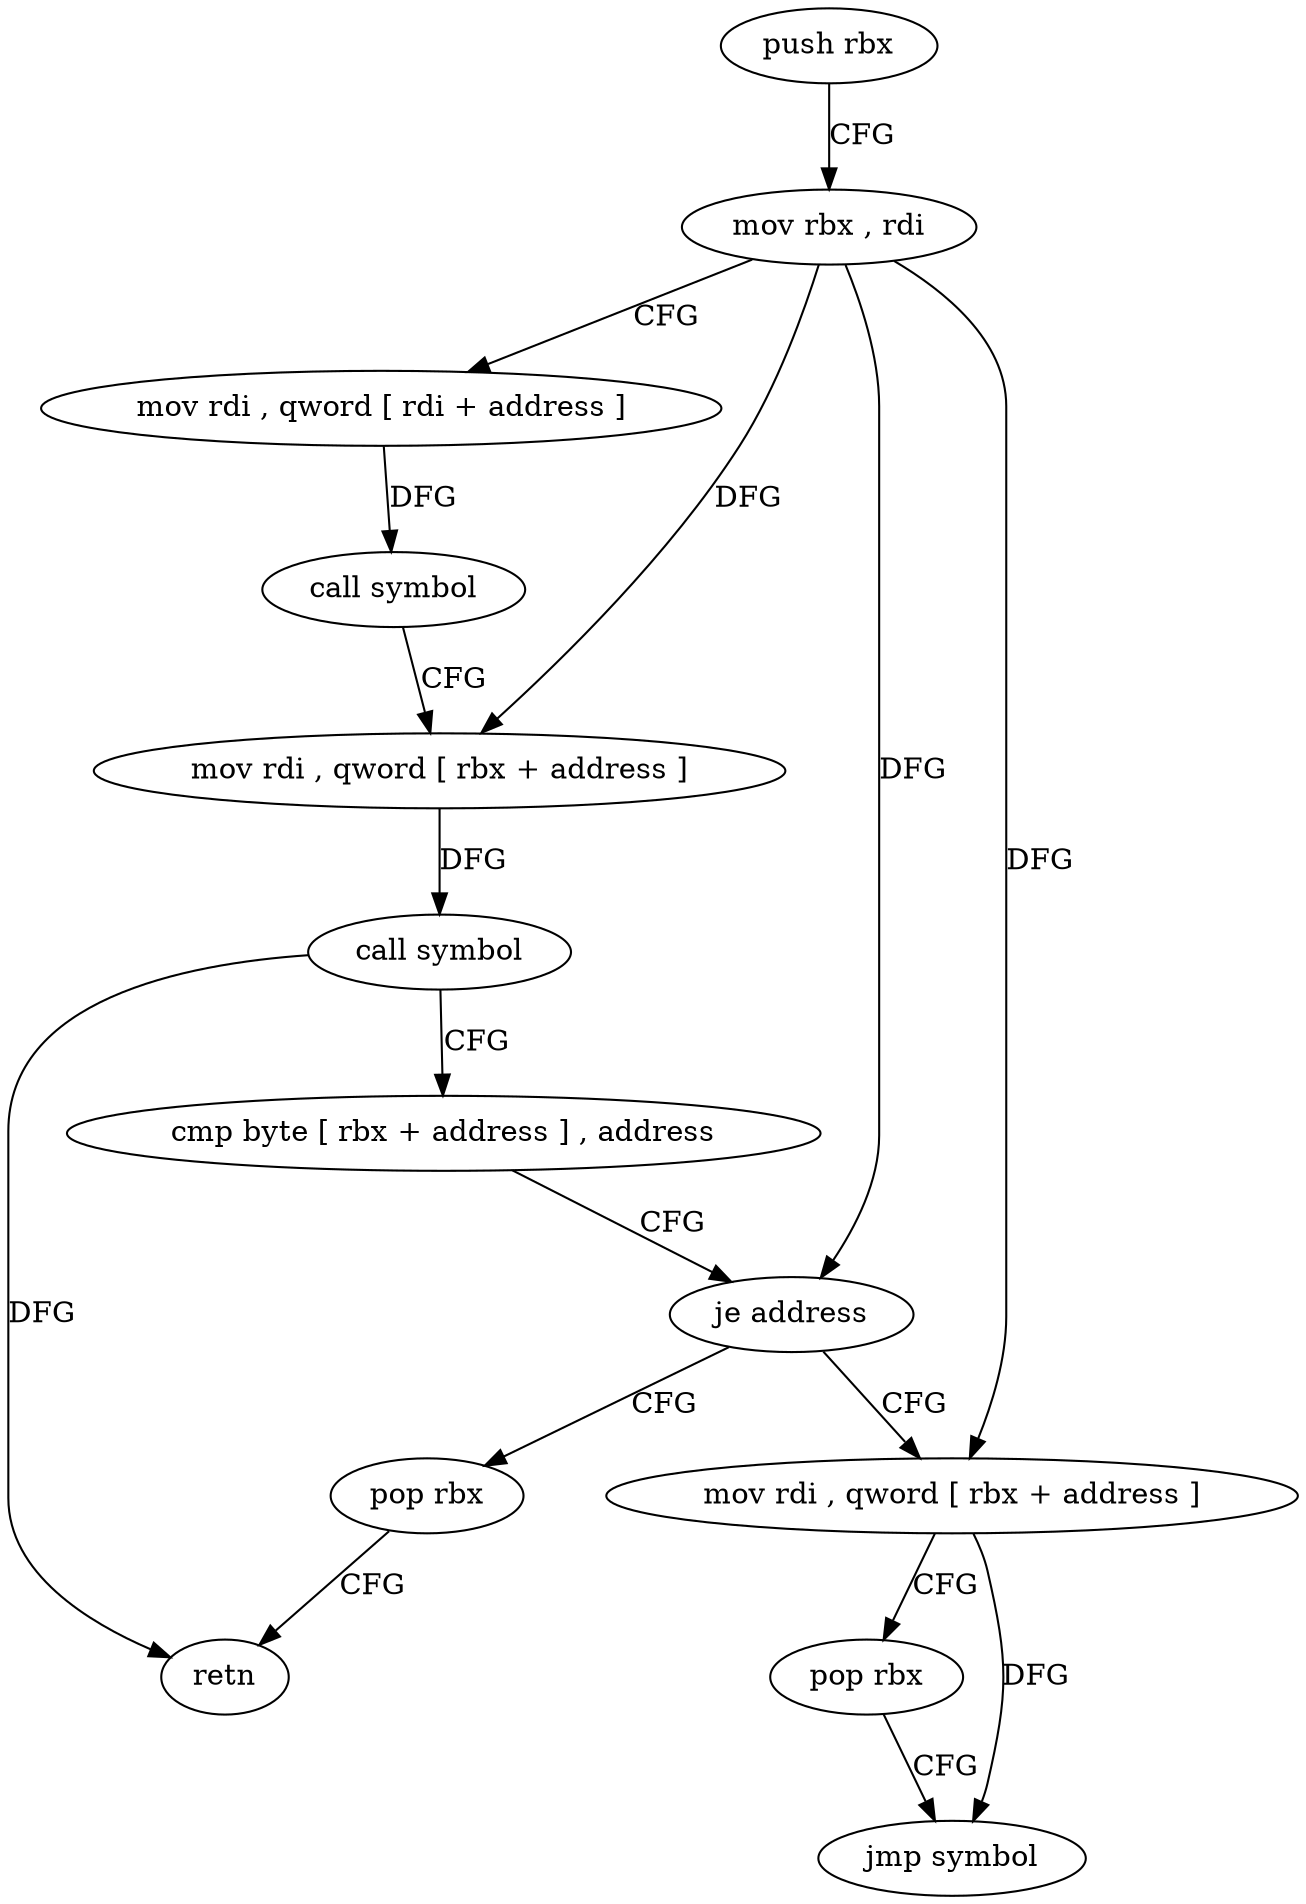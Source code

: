 digraph "func" {
"4222544" [label = "push rbx" ]
"4222545" [label = "mov rbx , rdi" ]
"4222548" [label = "mov rdi , qword [ rdi + address ]" ]
"4222552" [label = "call symbol" ]
"4222557" [label = "mov rdi , qword [ rbx + address ]" ]
"4222561" [label = "call symbol" ]
"4222566" [label = "cmp byte [ rbx + address ] , address" ]
"4222573" [label = "je address" ]
"4222585" [label = "pop rbx" ]
"4222575" [label = "mov rdi , qword [ rbx + address ]" ]
"4222586" [label = "retn" ]
"4222579" [label = "pop rbx" ]
"4222580" [label = "jmp symbol" ]
"4222544" -> "4222545" [ label = "CFG" ]
"4222545" -> "4222548" [ label = "CFG" ]
"4222545" -> "4222557" [ label = "DFG" ]
"4222545" -> "4222573" [ label = "DFG" ]
"4222545" -> "4222575" [ label = "DFG" ]
"4222548" -> "4222552" [ label = "DFG" ]
"4222552" -> "4222557" [ label = "CFG" ]
"4222557" -> "4222561" [ label = "DFG" ]
"4222561" -> "4222566" [ label = "CFG" ]
"4222561" -> "4222586" [ label = "DFG" ]
"4222566" -> "4222573" [ label = "CFG" ]
"4222573" -> "4222585" [ label = "CFG" ]
"4222573" -> "4222575" [ label = "CFG" ]
"4222585" -> "4222586" [ label = "CFG" ]
"4222575" -> "4222579" [ label = "CFG" ]
"4222575" -> "4222580" [ label = "DFG" ]
"4222579" -> "4222580" [ label = "CFG" ]
}
